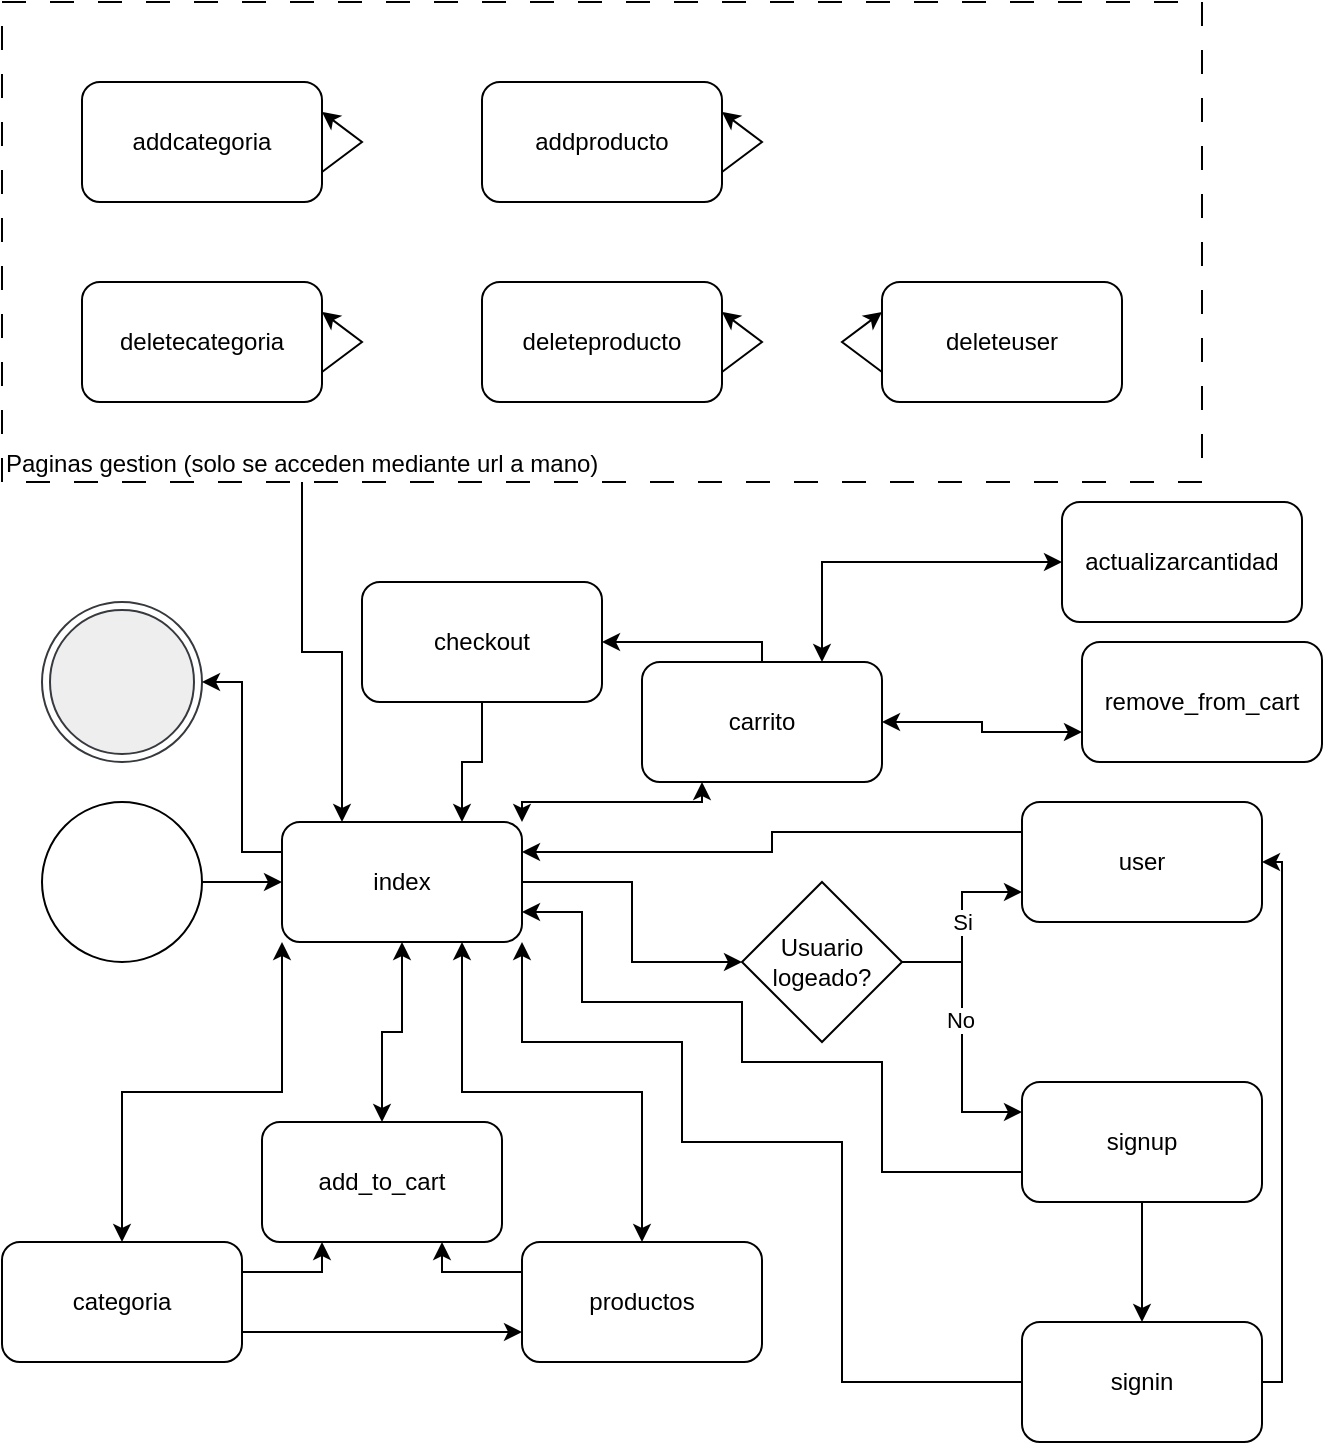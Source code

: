 <mxfile version="27.0.3">
  <diagram name="Página-1" id="DHPlwkg8NxSSWCdjQQKk">
    <mxGraphModel dx="1385" dy="789" grid="1" gridSize="10" guides="1" tooltips="1" connect="1" arrows="1" fold="1" page="1" pageScale="1" pageWidth="827" pageHeight="1169" math="0" shadow="0">
      <root>
        <mxCell id="0" />
        <mxCell id="1" parent="0" />
        <mxCell id="WwlFWEcL9OlTLyV578x5-2" value="" style="ellipse;html=1;shape=endState;fillColor=#eeeeee;strokeColor=#36393d;" vertex="1" parent="1">
          <mxGeometry x="60" y="420" width="80" height="80" as="geometry" />
        </mxCell>
        <mxCell id="WwlFWEcL9OlTLyV578x5-3" value="" style="ellipse;whiteSpace=wrap;html=1;aspect=fixed;" vertex="1" parent="1">
          <mxGeometry x="60" y="520" width="80" height="80" as="geometry" />
        </mxCell>
        <mxCell id="WwlFWEcL9OlTLyV578x5-4" value="index" style="rounded=1;whiteSpace=wrap;html=1;" vertex="1" parent="1">
          <mxGeometry x="180" y="530" width="120" height="60" as="geometry" />
        </mxCell>
        <mxCell id="WwlFWEcL9OlTLyV578x5-5" value="signup" style="rounded=1;whiteSpace=wrap;html=1;" vertex="1" parent="1">
          <mxGeometry x="550" y="660" width="120" height="60" as="geometry" />
        </mxCell>
        <mxCell id="WwlFWEcL9OlTLyV578x5-6" value="Usuario&lt;div&gt;logeado?&lt;/div&gt;" style="rhombus;whiteSpace=wrap;html=1;" vertex="1" parent="1">
          <mxGeometry x="410" y="560" width="80" height="80" as="geometry" />
        </mxCell>
        <mxCell id="WwlFWEcL9OlTLyV578x5-7" value="user" style="rounded=1;whiteSpace=wrap;html=1;" vertex="1" parent="1">
          <mxGeometry x="550" y="520" width="120" height="60" as="geometry" />
        </mxCell>
        <mxCell id="WwlFWEcL9OlTLyV578x5-8" value="" style="endArrow=classic;html=1;rounded=0;exitX=1;exitY=0.5;exitDx=0;exitDy=0;entryX=0;entryY=0.5;entryDx=0;entryDy=0;edgeStyle=orthogonalEdgeStyle;" edge="1" parent="1" source="WwlFWEcL9OlTLyV578x5-4" target="WwlFWEcL9OlTLyV578x5-6">
          <mxGeometry width="50" height="50" relative="1" as="geometry">
            <mxPoint x="410" y="910" as="sourcePoint" />
            <mxPoint x="460" y="860" as="targetPoint" />
          </mxGeometry>
        </mxCell>
        <mxCell id="WwlFWEcL9OlTLyV578x5-9" value="" style="endArrow=classic;html=1;rounded=0;exitX=1;exitY=0.5;exitDx=0;exitDy=0;entryX=0;entryY=0.75;entryDx=0;entryDy=0;edgeStyle=orthogonalEdgeStyle;" edge="1" parent="1" source="WwlFWEcL9OlTLyV578x5-6" target="WwlFWEcL9OlTLyV578x5-7">
          <mxGeometry width="50" height="50" relative="1" as="geometry">
            <mxPoint x="410" y="910" as="sourcePoint" />
            <mxPoint x="460" y="860" as="targetPoint" />
          </mxGeometry>
        </mxCell>
        <mxCell id="WwlFWEcL9OlTLyV578x5-12" value="Si" style="edgeLabel;html=1;align=center;verticalAlign=middle;resizable=0;points=[];" vertex="1" connectable="0" parent="WwlFWEcL9OlTLyV578x5-9">
          <mxGeometry x="-0.155" y="-4" relative="1" as="geometry">
            <mxPoint x="-4" y="-10" as="offset" />
          </mxGeometry>
        </mxCell>
        <mxCell id="WwlFWEcL9OlTLyV578x5-10" value="" style="endArrow=classic;html=1;rounded=0;entryX=0;entryY=0.25;entryDx=0;entryDy=0;exitX=1;exitY=0.5;exitDx=0;exitDy=0;edgeStyle=orthogonalEdgeStyle;" edge="1" parent="1" source="WwlFWEcL9OlTLyV578x5-6" target="WwlFWEcL9OlTLyV578x5-5">
          <mxGeometry width="50" height="50" relative="1" as="geometry">
            <mxPoint x="410" y="910" as="sourcePoint" />
            <mxPoint x="460" y="860" as="targetPoint" />
          </mxGeometry>
        </mxCell>
        <mxCell id="WwlFWEcL9OlTLyV578x5-13" value="No" style="edgeLabel;html=1;align=center;verticalAlign=middle;resizable=0;points=[];" vertex="1" connectable="0" parent="WwlFWEcL9OlTLyV578x5-10">
          <mxGeometry x="-0.133" y="-1" relative="1" as="geometry">
            <mxPoint as="offset" />
          </mxGeometry>
        </mxCell>
        <mxCell id="WwlFWEcL9OlTLyV578x5-11" value="" style="endArrow=classic;html=1;rounded=0;exitX=0;exitY=0.25;exitDx=0;exitDy=0;entryX=1;entryY=0.25;entryDx=0;entryDy=0;edgeStyle=orthogonalEdgeStyle;" edge="1" parent="1" source="WwlFWEcL9OlTLyV578x5-7" target="WwlFWEcL9OlTLyV578x5-4">
          <mxGeometry width="50" height="50" relative="1" as="geometry">
            <mxPoint x="410" y="910" as="sourcePoint" />
            <mxPoint x="460" y="860" as="targetPoint" />
          </mxGeometry>
        </mxCell>
        <mxCell id="WwlFWEcL9OlTLyV578x5-14" value="" style="endArrow=classic;html=1;rounded=0;exitX=0;exitY=0.75;exitDx=0;exitDy=0;entryX=1;entryY=0.75;entryDx=0;entryDy=0;elbow=vertical;" edge="1" parent="1" source="WwlFWEcL9OlTLyV578x5-5" target="WwlFWEcL9OlTLyV578x5-4">
          <mxGeometry width="50" height="50" relative="1" as="geometry">
            <mxPoint x="510" y="720" as="sourcePoint" />
            <mxPoint x="460" y="860" as="targetPoint" />
            <Array as="points">
              <mxPoint x="480" y="705" />
              <mxPoint x="480" y="650" />
              <mxPoint x="410" y="650" />
              <mxPoint x="410" y="620" />
              <mxPoint x="330" y="620" />
              <mxPoint x="330" y="575" />
            </Array>
          </mxGeometry>
        </mxCell>
        <mxCell id="WwlFWEcL9OlTLyV578x5-15" value="signin" style="rounded=1;whiteSpace=wrap;html=1;" vertex="1" parent="1">
          <mxGeometry x="550" y="780" width="120" height="60" as="geometry" />
        </mxCell>
        <mxCell id="WwlFWEcL9OlTLyV578x5-16" value="" style="endArrow=classic;html=1;rounded=0;exitX=0.5;exitY=1;exitDx=0;exitDy=0;" edge="1" parent="1" source="WwlFWEcL9OlTLyV578x5-5" target="WwlFWEcL9OlTLyV578x5-15">
          <mxGeometry width="50" height="50" relative="1" as="geometry">
            <mxPoint x="410" y="910" as="sourcePoint" />
            <mxPoint x="460" y="860" as="targetPoint" />
          </mxGeometry>
        </mxCell>
        <mxCell id="WwlFWEcL9OlTLyV578x5-17" value="" style="endArrow=classic;html=1;rounded=0;exitX=1;exitY=0.5;exitDx=0;exitDy=0;entryX=1;entryY=0.5;entryDx=0;entryDy=0;edgeStyle=orthogonalEdgeStyle;" edge="1" parent="1" source="WwlFWEcL9OlTLyV578x5-15" target="WwlFWEcL9OlTLyV578x5-7">
          <mxGeometry width="50" height="50" relative="1" as="geometry">
            <mxPoint x="410" y="910" as="sourcePoint" />
            <mxPoint x="460" y="860" as="targetPoint" />
          </mxGeometry>
        </mxCell>
        <mxCell id="WwlFWEcL9OlTLyV578x5-22" value="productos" style="rounded=1;whiteSpace=wrap;html=1;" vertex="1" parent="1">
          <mxGeometry x="300" y="740" width="120" height="60" as="geometry" />
        </mxCell>
        <mxCell id="WwlFWEcL9OlTLyV578x5-25" value="categoria" style="rounded=1;whiteSpace=wrap;html=1;" vertex="1" parent="1">
          <mxGeometry x="40" y="740" width="120" height="60" as="geometry" />
        </mxCell>
        <mxCell id="WwlFWEcL9OlTLyV578x5-26" value="add_to_cart" style="rounded=1;whiteSpace=wrap;html=1;" vertex="1" parent="1">
          <mxGeometry x="170" y="680" width="120" height="60" as="geometry" />
        </mxCell>
        <mxCell id="WwlFWEcL9OlTLyV578x5-27" value="" style="endArrow=classic;html=1;rounded=0;exitX=1;exitY=0.5;exitDx=0;exitDy=0;entryX=0;entryY=0.5;entryDx=0;entryDy=0;edgeStyle=orthogonalEdgeStyle;" edge="1" parent="1" source="WwlFWEcL9OlTLyV578x5-3" target="WwlFWEcL9OlTLyV578x5-4">
          <mxGeometry width="50" height="50" relative="1" as="geometry">
            <mxPoint x="410" y="910" as="sourcePoint" />
            <mxPoint x="460" y="860" as="targetPoint" />
          </mxGeometry>
        </mxCell>
        <mxCell id="WwlFWEcL9OlTLyV578x5-30" value="" style="endArrow=classic;html=1;rounded=0;exitX=0;exitY=0.5;exitDx=0;exitDy=0;entryX=1;entryY=1;entryDx=0;entryDy=0;elbow=vertical;" edge="1" parent="1" source="WwlFWEcL9OlTLyV578x5-15" target="WwlFWEcL9OlTLyV578x5-4">
          <mxGeometry width="50" height="50" relative="1" as="geometry">
            <mxPoint x="410" y="910" as="sourcePoint" />
            <mxPoint x="450" y="720" as="targetPoint" />
            <Array as="points">
              <mxPoint x="460" y="810" />
              <mxPoint x="460" y="690" />
              <mxPoint x="380" y="690" />
              <mxPoint x="380" y="640" />
              <mxPoint x="300" y="640" />
            </Array>
          </mxGeometry>
        </mxCell>
        <mxCell id="WwlFWEcL9OlTLyV578x5-33" value="" style="endArrow=classic;startArrow=classic;html=1;rounded=0;exitX=0.5;exitY=0;exitDx=0;exitDy=0;entryX=0.75;entryY=1;entryDx=0;entryDy=0;edgeStyle=orthogonalEdgeStyle;" edge="1" parent="1" source="WwlFWEcL9OlTLyV578x5-22" target="WwlFWEcL9OlTLyV578x5-4">
          <mxGeometry width="50" height="50" relative="1" as="geometry">
            <mxPoint x="410" y="910" as="sourcePoint" />
            <mxPoint x="460" y="860" as="targetPoint" />
          </mxGeometry>
        </mxCell>
        <mxCell id="WwlFWEcL9OlTLyV578x5-34" value="" style="endArrow=classic;startArrow=classic;html=1;rounded=0;exitX=0.5;exitY=0;exitDx=0;exitDy=0;entryX=0.5;entryY=1;entryDx=0;entryDy=0;edgeStyle=orthogonalEdgeStyle;" edge="1" parent="1" source="WwlFWEcL9OlTLyV578x5-26" target="WwlFWEcL9OlTLyV578x5-4">
          <mxGeometry width="50" height="50" relative="1" as="geometry">
            <mxPoint x="410" y="910" as="sourcePoint" />
            <mxPoint x="460" y="860" as="targetPoint" />
          </mxGeometry>
        </mxCell>
        <mxCell id="WwlFWEcL9OlTLyV578x5-35" value="" style="endArrow=classic;startArrow=classic;html=1;rounded=0;exitX=0.5;exitY=0;exitDx=0;exitDy=0;entryX=0;entryY=1;entryDx=0;entryDy=0;edgeStyle=orthogonalEdgeStyle;" edge="1" parent="1" source="WwlFWEcL9OlTLyV578x5-25" target="WwlFWEcL9OlTLyV578x5-4">
          <mxGeometry width="50" height="50" relative="1" as="geometry">
            <mxPoint x="410" y="910" as="sourcePoint" />
            <mxPoint x="460" y="860" as="targetPoint" />
          </mxGeometry>
        </mxCell>
        <mxCell id="WwlFWEcL9OlTLyV578x5-36" value="" style="endArrow=classic;html=1;rounded=0;exitX=1;exitY=0.75;exitDx=0;exitDy=0;entryX=0;entryY=0.75;entryDx=0;entryDy=0;edgeStyle=orthogonalEdgeStyle;" edge="1" parent="1" source="WwlFWEcL9OlTLyV578x5-25" target="WwlFWEcL9OlTLyV578x5-22">
          <mxGeometry width="50" height="50" relative="1" as="geometry">
            <mxPoint x="410" y="910" as="sourcePoint" />
            <mxPoint x="130" y="930" as="targetPoint" />
          </mxGeometry>
        </mxCell>
        <mxCell id="WwlFWEcL9OlTLyV578x5-37" value="" style="endArrow=classic;html=1;rounded=0;exitX=0;exitY=0.25;exitDx=0;exitDy=0;entryX=0.75;entryY=1;entryDx=0;entryDy=0;edgeStyle=orthogonalEdgeStyle;" edge="1" parent="1" source="WwlFWEcL9OlTLyV578x5-22" target="WwlFWEcL9OlTLyV578x5-26">
          <mxGeometry width="50" height="50" relative="1" as="geometry">
            <mxPoint x="80" y="810" as="sourcePoint" />
            <mxPoint x="460" y="860" as="targetPoint" />
          </mxGeometry>
        </mxCell>
        <mxCell id="WwlFWEcL9OlTLyV578x5-38" value="" style="endArrow=classic;html=1;rounded=0;exitX=1;exitY=0.25;exitDx=0;exitDy=0;entryX=0.25;entryY=1;entryDx=0;entryDy=0;edgeStyle=orthogonalEdgeStyle;" edge="1" parent="1" source="WwlFWEcL9OlTLyV578x5-25" target="WwlFWEcL9OlTLyV578x5-26">
          <mxGeometry width="50" height="50" relative="1" as="geometry">
            <mxPoint x="410" y="910" as="sourcePoint" />
            <mxPoint x="460" y="860" as="targetPoint" />
          </mxGeometry>
        </mxCell>
        <mxCell id="WwlFWEcL9OlTLyV578x5-39" value="" style="endArrow=classic;html=1;rounded=0;exitX=0;exitY=0.25;exitDx=0;exitDy=0;entryX=1;entryY=0.5;entryDx=0;entryDy=0;edgeStyle=orthogonalEdgeStyle;" edge="1" parent="1" source="WwlFWEcL9OlTLyV578x5-4" target="WwlFWEcL9OlTLyV578x5-2">
          <mxGeometry width="50" height="50" relative="1" as="geometry">
            <mxPoint x="410" y="590" as="sourcePoint" />
            <mxPoint x="460" y="540" as="targetPoint" />
          </mxGeometry>
        </mxCell>
        <mxCell id="WwlFWEcL9OlTLyV578x5-40" value="carrito" style="rounded=1;whiteSpace=wrap;html=1;" vertex="1" parent="1">
          <mxGeometry x="360" y="450" width="120" height="60" as="geometry" />
        </mxCell>
        <mxCell id="WwlFWEcL9OlTLyV578x5-42" value="" style="endArrow=classic;startArrow=classic;html=1;rounded=0;exitX=1;exitY=0;exitDx=0;exitDy=0;entryX=0.25;entryY=1;entryDx=0;entryDy=0;edgeStyle=orthogonalEdgeStyle;" edge="1" parent="1" source="WwlFWEcL9OlTLyV578x5-4" target="WwlFWEcL9OlTLyV578x5-40">
          <mxGeometry width="50" height="50" relative="1" as="geometry">
            <mxPoint x="420" y="590" as="sourcePoint" />
            <mxPoint x="470" y="540" as="targetPoint" />
          </mxGeometry>
        </mxCell>
        <mxCell id="WwlFWEcL9OlTLyV578x5-43" value="remove_from_cart" style="rounded=1;whiteSpace=wrap;html=1;" vertex="1" parent="1">
          <mxGeometry x="580" y="440" width="120" height="60" as="geometry" />
        </mxCell>
        <mxCell id="WwlFWEcL9OlTLyV578x5-44" value="actualizarcantidad" style="rounded=1;whiteSpace=wrap;html=1;" vertex="1" parent="1">
          <mxGeometry x="570" y="370" width="120" height="60" as="geometry" />
        </mxCell>
        <mxCell id="WwlFWEcL9OlTLyV578x5-45" value="checkout" style="rounded=1;whiteSpace=wrap;html=1;" vertex="1" parent="1">
          <mxGeometry x="220" y="410" width="120" height="60" as="geometry" />
        </mxCell>
        <mxCell id="WwlFWEcL9OlTLyV578x5-47" value="" style="endArrow=classic;startArrow=classic;html=1;rounded=0;exitX=1;exitY=0.5;exitDx=0;exitDy=0;entryX=0;entryY=0.75;entryDx=0;entryDy=0;edgeStyle=orthogonalEdgeStyle;" edge="1" parent="1" source="WwlFWEcL9OlTLyV578x5-40" target="WwlFWEcL9OlTLyV578x5-43">
          <mxGeometry width="50" height="50" relative="1" as="geometry">
            <mxPoint x="420" y="590" as="sourcePoint" />
            <mxPoint x="470" y="540" as="targetPoint" />
          </mxGeometry>
        </mxCell>
        <mxCell id="WwlFWEcL9OlTLyV578x5-48" value="" style="endArrow=classic;startArrow=classic;html=1;rounded=0;exitX=0.75;exitY=0;exitDx=0;exitDy=0;entryX=0;entryY=0.5;entryDx=0;entryDy=0;edgeStyle=orthogonalEdgeStyle;" edge="1" parent="1" source="WwlFWEcL9OlTLyV578x5-40" target="WwlFWEcL9OlTLyV578x5-44">
          <mxGeometry width="50" height="50" relative="1" as="geometry">
            <mxPoint x="420" y="590" as="sourcePoint" />
            <mxPoint x="470" y="540" as="targetPoint" />
          </mxGeometry>
        </mxCell>
        <mxCell id="WwlFWEcL9OlTLyV578x5-50" value="" style="endArrow=classic;html=1;rounded=0;exitX=0.5;exitY=0;exitDx=0;exitDy=0;entryX=1;entryY=0.5;entryDx=0;entryDy=0;edgeStyle=orthogonalEdgeStyle;" edge="1" parent="1" source="WwlFWEcL9OlTLyV578x5-40" target="WwlFWEcL9OlTLyV578x5-45">
          <mxGeometry width="50" height="50" relative="1" as="geometry">
            <mxPoint x="420" y="590" as="sourcePoint" />
            <mxPoint x="470" y="540" as="targetPoint" />
          </mxGeometry>
        </mxCell>
        <mxCell id="WwlFWEcL9OlTLyV578x5-51" value="" style="endArrow=classic;html=1;rounded=0;exitX=0.5;exitY=1;exitDx=0;exitDy=0;entryX=0.75;entryY=0;entryDx=0;entryDy=0;edgeStyle=orthogonalEdgeStyle;" edge="1" parent="1" source="WwlFWEcL9OlTLyV578x5-45" target="WwlFWEcL9OlTLyV578x5-4">
          <mxGeometry width="50" height="50" relative="1" as="geometry">
            <mxPoint x="420" y="590" as="sourcePoint" />
            <mxPoint x="470" y="540" as="targetPoint" />
          </mxGeometry>
        </mxCell>
        <mxCell id="WwlFWEcL9OlTLyV578x5-53" value="&lt;div&gt;Paginas gestion (solo se acceden mediante url a mano)&lt;/div&gt;" style="rounded=0;whiteSpace=wrap;html=1;fillColor=none;strokeColor=default;dashed=1;dashPattern=12 12;align=left;verticalAlign=bottom;" vertex="1" parent="1">
          <mxGeometry x="40" y="120" width="600" height="240" as="geometry" />
        </mxCell>
        <mxCell id="WwlFWEcL9OlTLyV578x5-57" value="" style="endArrow=classic;html=1;rounded=0;exitX=0.25;exitY=1;exitDx=0;exitDy=0;entryX=0.25;entryY=0;entryDx=0;entryDy=0;edgeStyle=orthogonalEdgeStyle;" edge="1" parent="1" source="WwlFWEcL9OlTLyV578x5-53" target="WwlFWEcL9OlTLyV578x5-4">
          <mxGeometry width="50" height="50" relative="1" as="geometry">
            <mxPoint x="430" y="520" as="sourcePoint" />
            <mxPoint x="480" y="470" as="targetPoint" />
          </mxGeometry>
        </mxCell>
        <mxCell id="WwlFWEcL9OlTLyV578x5-58" value="addcategoria" style="rounded=1;whiteSpace=wrap;html=1;" vertex="1" parent="1">
          <mxGeometry x="80" y="160" width="120" height="60" as="geometry" />
        </mxCell>
        <mxCell id="WwlFWEcL9OlTLyV578x5-59" value="deletecategoria" style="rounded=1;whiteSpace=wrap;html=1;" vertex="1" parent="1">
          <mxGeometry x="80" y="260" width="120" height="60" as="geometry" />
        </mxCell>
        <mxCell id="WwlFWEcL9OlTLyV578x5-60" value="addproducto" style="rounded=1;whiteSpace=wrap;html=1;" vertex="1" parent="1">
          <mxGeometry x="280" y="160" width="120" height="60" as="geometry" />
        </mxCell>
        <mxCell id="WwlFWEcL9OlTLyV578x5-61" value="deleteproducto" style="rounded=1;whiteSpace=wrap;html=1;" vertex="1" parent="1">
          <mxGeometry x="280" y="260" width="120" height="60" as="geometry" />
        </mxCell>
        <mxCell id="WwlFWEcL9OlTLyV578x5-62" value="deleteuser" style="rounded=1;whiteSpace=wrap;html=1;" vertex="1" parent="1">
          <mxGeometry x="480" y="260" width="120" height="60" as="geometry" />
        </mxCell>
        <mxCell id="WwlFWEcL9OlTLyV578x5-63" value="" style="endArrow=classic;html=1;rounded=0;entryX=1;entryY=0.25;entryDx=0;entryDy=0;exitX=1;exitY=0.75;exitDx=0;exitDy=0;" edge="1" parent="1" source="WwlFWEcL9OlTLyV578x5-58" target="WwlFWEcL9OlTLyV578x5-58">
          <mxGeometry width="50" height="50" relative="1" as="geometry">
            <mxPoint x="430" y="520" as="sourcePoint" />
            <mxPoint x="480" y="470" as="targetPoint" />
            <Array as="points">
              <mxPoint x="220" y="190" />
            </Array>
          </mxGeometry>
        </mxCell>
        <mxCell id="WwlFWEcL9OlTLyV578x5-64" value="" style="endArrow=classic;html=1;rounded=0;entryX=1;entryY=0.25;entryDx=0;entryDy=0;exitX=1;exitY=0.75;exitDx=0;exitDy=0;" edge="1" parent="1" source="WwlFWEcL9OlTLyV578x5-59" target="WwlFWEcL9OlTLyV578x5-59">
          <mxGeometry width="50" height="50" relative="1" as="geometry">
            <mxPoint x="210" y="215" as="sourcePoint" />
            <mxPoint x="210" y="185" as="targetPoint" />
            <Array as="points">
              <mxPoint x="220" y="290" />
            </Array>
          </mxGeometry>
        </mxCell>
        <mxCell id="WwlFWEcL9OlTLyV578x5-65" value="" style="endArrow=classic;html=1;rounded=0;exitX=1;exitY=0.75;exitDx=0;exitDy=0;entryX=1;entryY=0.25;entryDx=0;entryDy=0;" edge="1" parent="1" source="WwlFWEcL9OlTLyV578x5-61" target="WwlFWEcL9OlTLyV578x5-61">
          <mxGeometry width="50" height="50" relative="1" as="geometry">
            <mxPoint x="430" y="520" as="sourcePoint" />
            <mxPoint x="480" y="470" as="targetPoint" />
            <Array as="points">
              <mxPoint x="420" y="290" />
            </Array>
          </mxGeometry>
        </mxCell>
        <mxCell id="WwlFWEcL9OlTLyV578x5-66" value="" style="endArrow=classic;html=1;rounded=0;exitX=1;exitY=0.75;exitDx=0;exitDy=0;entryX=1;entryY=0.25;entryDx=0;entryDy=0;" edge="1" parent="1" source="WwlFWEcL9OlTLyV578x5-60" target="WwlFWEcL9OlTLyV578x5-60">
          <mxGeometry width="50" height="50" relative="1" as="geometry">
            <mxPoint x="450" y="220" as="sourcePoint" />
            <mxPoint x="500" y="170" as="targetPoint" />
            <Array as="points">
              <mxPoint x="420" y="190" />
            </Array>
          </mxGeometry>
        </mxCell>
        <mxCell id="WwlFWEcL9OlTLyV578x5-67" value="" style="endArrow=classic;html=1;rounded=0;exitX=0;exitY=0.75;exitDx=0;exitDy=0;entryX=0;entryY=0.25;entryDx=0;entryDy=0;" edge="1" parent="1" source="WwlFWEcL9OlTLyV578x5-62" target="WwlFWEcL9OlTLyV578x5-62">
          <mxGeometry width="50" height="50" relative="1" as="geometry">
            <mxPoint x="430" y="520" as="sourcePoint" />
            <mxPoint x="480" y="470" as="targetPoint" />
            <Array as="points">
              <mxPoint x="460" y="290" />
            </Array>
          </mxGeometry>
        </mxCell>
      </root>
    </mxGraphModel>
  </diagram>
</mxfile>
